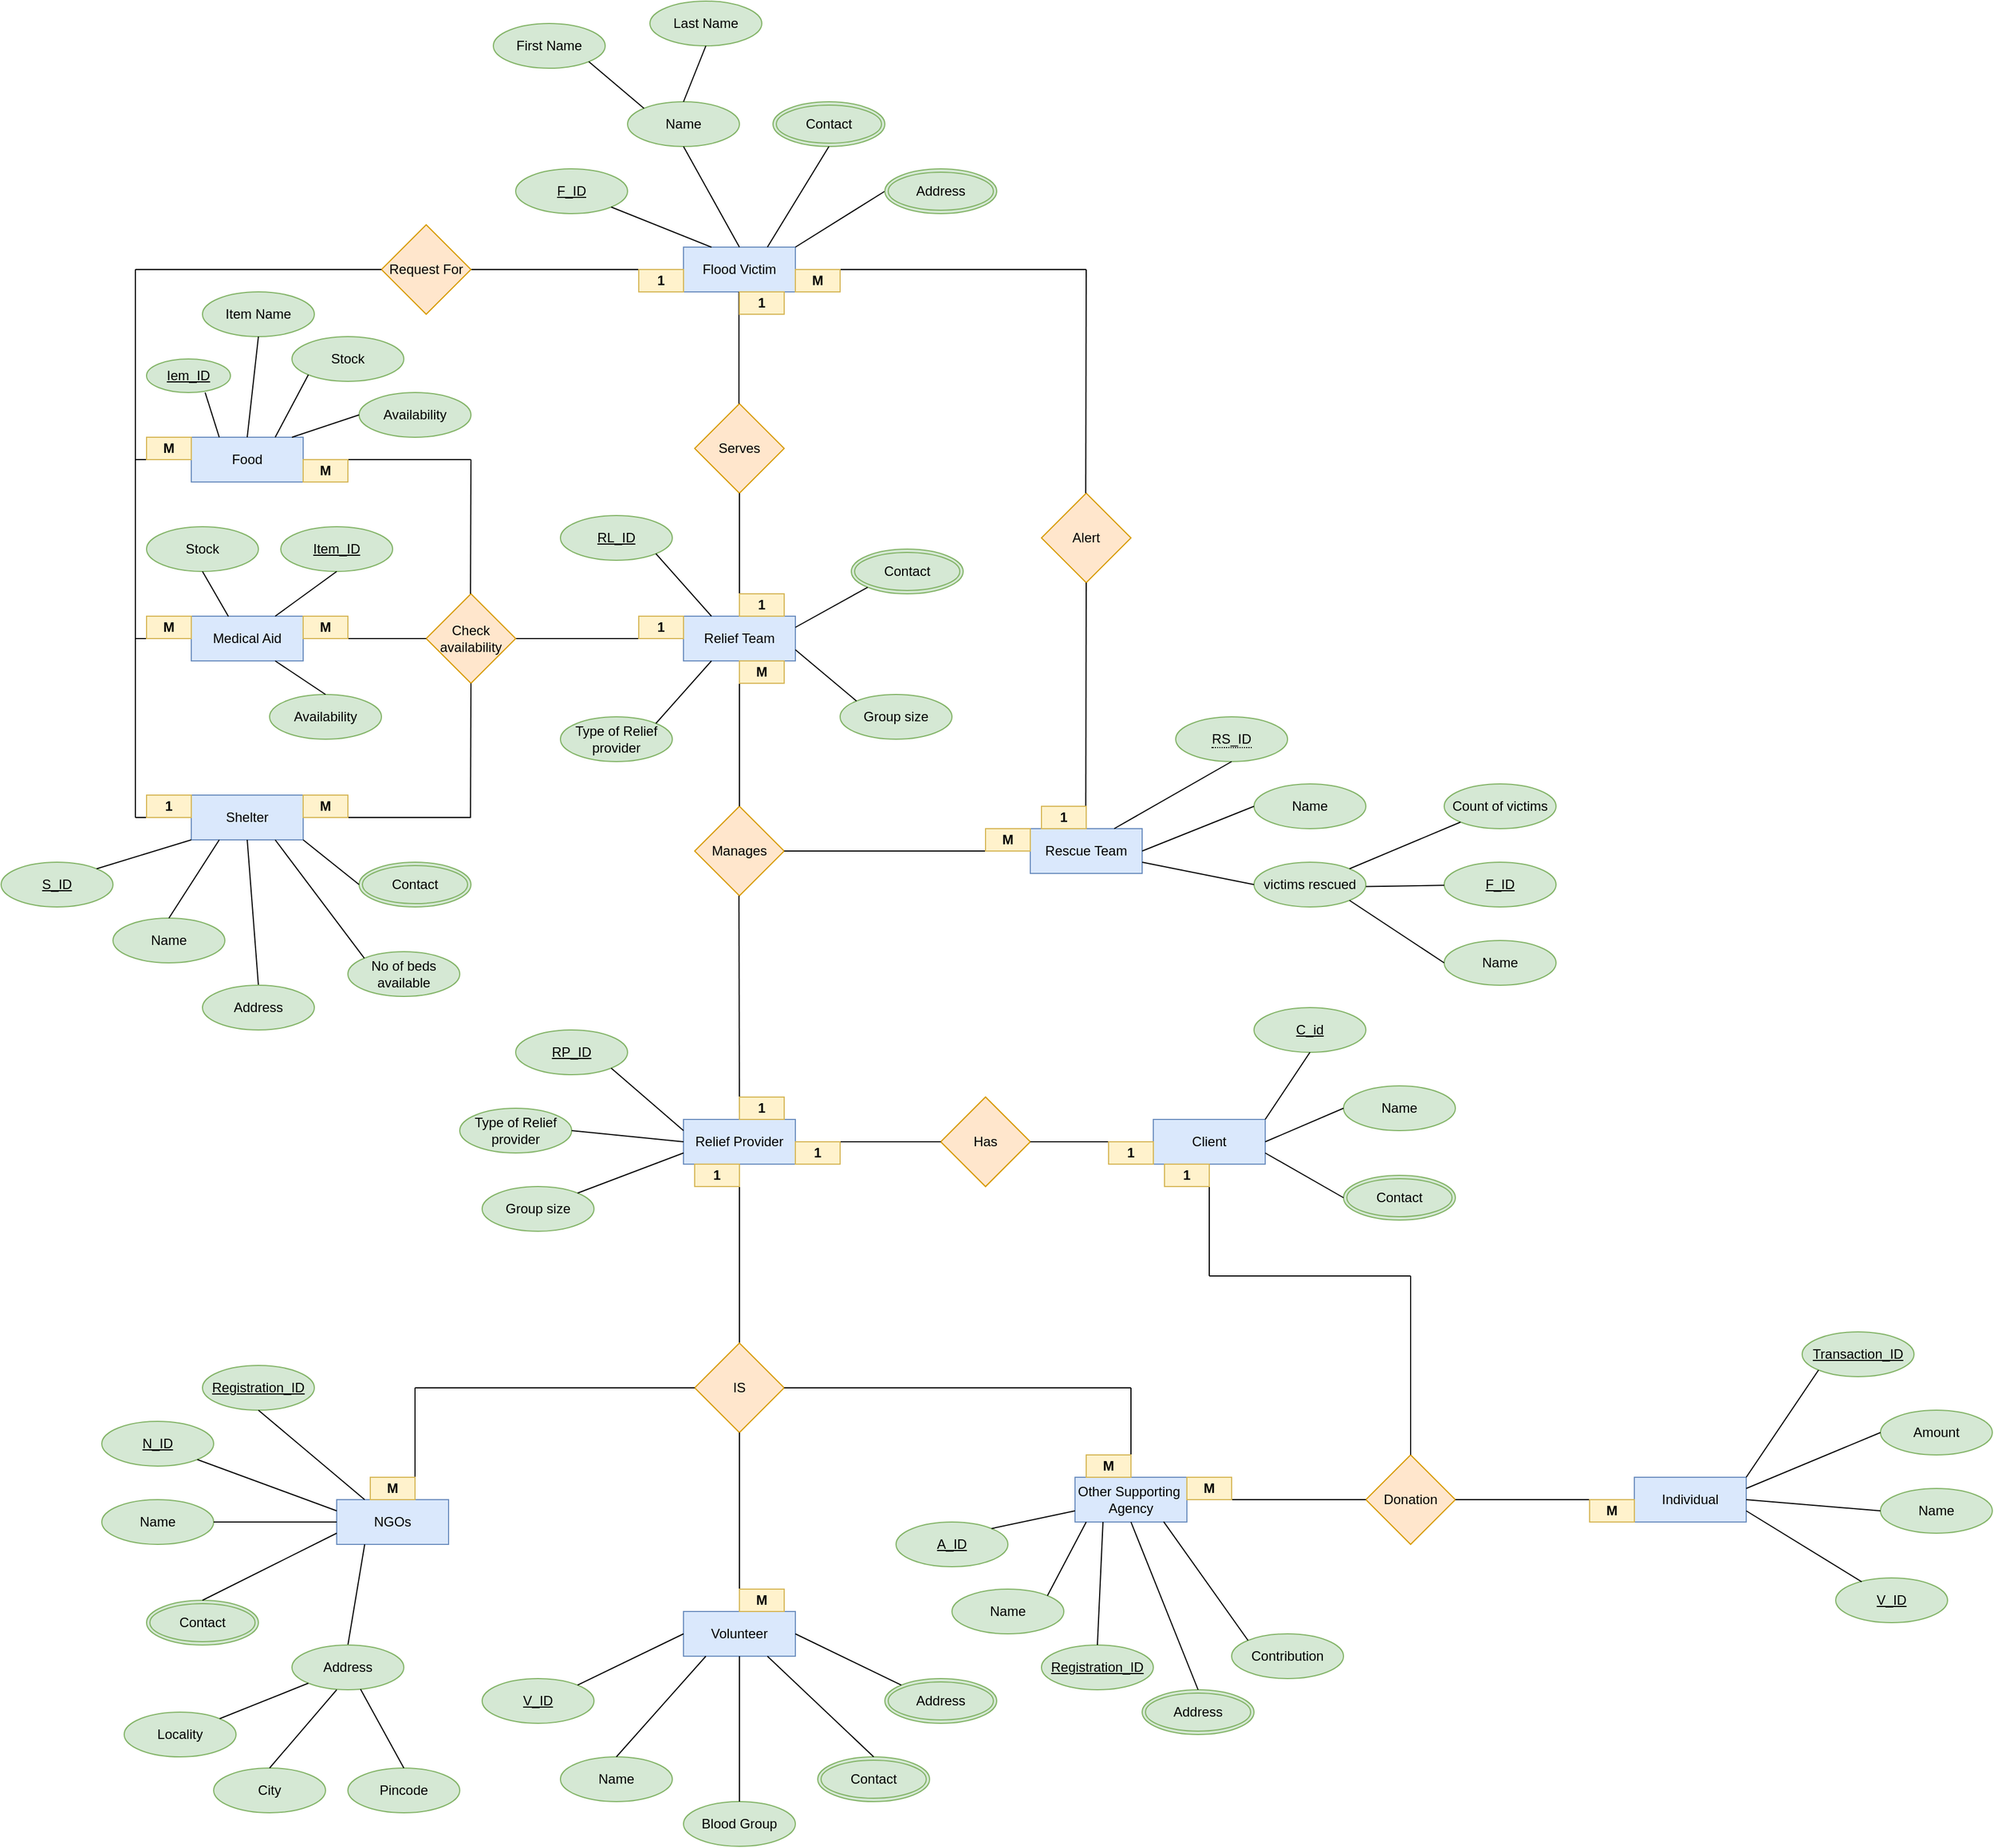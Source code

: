 <mxfile version="20.1.1" type="github">
  <diagram id="R2lEEEUBdFMjLlhIrx00" name="Page-1">
    <mxGraphModel dx="3816" dy="2663" grid="1" gridSize="10" guides="1" tooltips="1" connect="1" arrows="1" fold="1" page="1" pageScale="1" pageWidth="850" pageHeight="1100" math="0" shadow="0" extFonts="Permanent Marker^https://fonts.googleapis.com/css?family=Permanent+Marker">
      <root>
        <mxCell id="0" />
        <mxCell id="1" parent="0" />
        <mxCell id="7IIkiUUaV-ay10S5FtnS-2" value="Client" style="whiteSpace=wrap;html=1;align=center;fillColor=#dae8fc;strokeColor=#6c8ebf;" parent="1" vertex="1">
          <mxGeometry x="810" y="560" width="100" height="40" as="geometry" />
        </mxCell>
        <mxCell id="7IIkiUUaV-ay10S5FtnS-3" value="Has" style="rhombus;whiteSpace=wrap;html=1;fillColor=#ffe6cc;strokeColor=#d79b00;" parent="1" vertex="1">
          <mxGeometry x="620" y="540" width="80" height="80" as="geometry" />
        </mxCell>
        <mxCell id="7IIkiUUaV-ay10S5FtnS-4" value="Relief Provider" style="whiteSpace=wrap;html=1;align=center;fillColor=#dae8fc;strokeColor=#6c8ebf;" parent="1" vertex="1">
          <mxGeometry x="390" y="560" width="100" height="40" as="geometry" />
        </mxCell>
        <mxCell id="7IIkiUUaV-ay10S5FtnS-5" value="Manages" style="rhombus;whiteSpace=wrap;html=1;fillColor=#ffe6cc;strokeColor=#d79b00;" parent="1" vertex="1">
          <mxGeometry x="400" y="280" width="80" height="80" as="geometry" />
        </mxCell>
        <mxCell id="7IIkiUUaV-ay10S5FtnS-6" value="Relief Team" style="whiteSpace=wrap;html=1;align=center;fillColor=#dae8fc;strokeColor=#6c8ebf;" parent="1" vertex="1">
          <mxGeometry x="390" y="110" width="100" height="40" as="geometry" />
        </mxCell>
        <mxCell id="7IIkiUUaV-ay10S5FtnS-7" value="Rescue Team" style="whiteSpace=wrap;html=1;align=center;fillColor=#dae8fc;strokeColor=#6c8ebf;" parent="1" vertex="1">
          <mxGeometry x="700" y="300" width="100" height="40" as="geometry" />
        </mxCell>
        <mxCell id="7IIkiUUaV-ay10S5FtnS-9" value="" style="endArrow=none;html=1;rounded=0;entryX=1;entryY=0.5;entryDx=0;entryDy=0;" parent="1" target="7IIkiUUaV-ay10S5FtnS-3" edge="1">
          <mxGeometry width="50" height="50" relative="1" as="geometry">
            <mxPoint x="810" y="580" as="sourcePoint" />
            <mxPoint x="710" y="580.0" as="targetPoint" />
          </mxGeometry>
        </mxCell>
        <mxCell id="7IIkiUUaV-ay10S5FtnS-10" value="" style="endArrow=none;html=1;rounded=0;exitX=0.5;exitY=0;exitDx=0;exitDy=0;" parent="1" source="7IIkiUUaV-ay10S5FtnS-4" edge="1">
          <mxGeometry width="50" height="50" relative="1" as="geometry">
            <mxPoint x="439.58" y="470" as="sourcePoint" />
            <mxPoint x="439.58" y="360.0" as="targetPoint" />
          </mxGeometry>
        </mxCell>
        <mxCell id="7IIkiUUaV-ay10S5FtnS-11" value="" style="endArrow=none;html=1;rounded=0;exitX=0;exitY=0.5;exitDx=0;exitDy=0;" parent="1" source="7IIkiUUaV-ay10S5FtnS-7" edge="1">
          <mxGeometry width="50" height="50" relative="1" as="geometry">
            <mxPoint x="480" y="430" as="sourcePoint" />
            <mxPoint x="480" y="320.0" as="targetPoint" />
          </mxGeometry>
        </mxCell>
        <mxCell id="7IIkiUUaV-ay10S5FtnS-12" value="" style="endArrow=none;html=1;rounded=0;exitX=0.5;exitY=0;exitDx=0;exitDy=0;entryX=0.5;entryY=1;entryDx=0;entryDy=0;" parent="1" source="7IIkiUUaV-ay10S5FtnS-5" target="7IIkiUUaV-ay10S5FtnS-6" edge="1">
          <mxGeometry width="50" height="50" relative="1" as="geometry">
            <mxPoint x="640" y="190" as="sourcePoint" />
            <mxPoint x="440" y="150" as="targetPoint" />
            <Array as="points" />
          </mxGeometry>
        </mxCell>
        <mxCell id="7IIkiUUaV-ay10S5FtnS-13" value="Flood Victim" style="whiteSpace=wrap;html=1;align=center;fillColor=#dae8fc;strokeColor=#6c8ebf;" parent="1" vertex="1">
          <mxGeometry x="390" y="-220" width="100" height="40" as="geometry" />
        </mxCell>
        <mxCell id="7IIkiUUaV-ay10S5FtnS-14" value="Serves" style="rhombus;whiteSpace=wrap;html=1;fillColor=#ffe6cc;strokeColor=#d79b00;" parent="1" vertex="1">
          <mxGeometry x="400" y="-80" width="80" height="80" as="geometry" />
        </mxCell>
        <mxCell id="7IIkiUUaV-ay10S5FtnS-15" value="" style="endArrow=none;html=1;rounded=0;exitX=0.5;exitY=0;exitDx=0;exitDy=0;" parent="1" source="7IIkiUUaV-ay10S5FtnS-6" edge="1">
          <mxGeometry width="50" height="50" relative="1" as="geometry">
            <mxPoint x="390" y="40" as="sourcePoint" />
            <mxPoint x="440" as="targetPoint" />
          </mxGeometry>
        </mxCell>
        <mxCell id="7IIkiUUaV-ay10S5FtnS-16" value="" style="endArrow=none;html=1;rounded=0;exitX=0.5;exitY=0;exitDx=0;exitDy=0;" parent="1" edge="1">
          <mxGeometry width="50" height="50" relative="1" as="geometry">
            <mxPoint x="439.58" y="-80" as="sourcePoint" />
            <mxPoint x="439.58" y="-180" as="targetPoint" />
          </mxGeometry>
        </mxCell>
        <mxCell id="7IIkiUUaV-ay10S5FtnS-17" value="Alert" style="rhombus;whiteSpace=wrap;html=1;fillColor=#ffe6cc;strokeColor=#d79b00;" parent="1" vertex="1">
          <mxGeometry x="710" width="80" height="80" as="geometry" />
        </mxCell>
        <mxCell id="7IIkiUUaV-ay10S5FtnS-18" value="" style="endArrow=none;html=1;rounded=0;exitX=0.5;exitY=0;exitDx=0;exitDy=0;" parent="1" edge="1">
          <mxGeometry width="50" height="50" relative="1" as="geometry">
            <mxPoint x="749.58" as="sourcePoint" />
            <mxPoint x="750" y="-200" as="targetPoint" />
            <Array as="points" />
          </mxGeometry>
        </mxCell>
        <mxCell id="7IIkiUUaV-ay10S5FtnS-19" value="" style="endArrow=none;html=1;rounded=0;exitX=0.5;exitY=0;exitDx=0;exitDy=0;entryX=0.5;entryY=1;entryDx=0;entryDy=0;" parent="1" target="7IIkiUUaV-ay10S5FtnS-17" edge="1">
          <mxGeometry width="50" height="50" relative="1" as="geometry">
            <mxPoint x="749.58" y="300" as="sourcePoint" />
            <mxPoint x="749.58" y="160" as="targetPoint" />
            <Array as="points" />
          </mxGeometry>
        </mxCell>
        <mxCell id="7IIkiUUaV-ay10S5FtnS-20" value="" style="endArrow=none;html=1;rounded=0;" parent="1" edge="1">
          <mxGeometry width="50" height="50" relative="1" as="geometry">
            <mxPoint x="750" y="-200" as="sourcePoint" />
            <mxPoint x="490.42" y="-200" as="targetPoint" />
            <Array as="points" />
          </mxGeometry>
        </mxCell>
        <mxCell id="7IIkiUUaV-ay10S5FtnS-21" value="" style="endArrow=none;html=1;rounded=0;entryX=0;entryY=0.5;entryDx=0;entryDy=0;exitX=1;exitY=0.5;exitDx=0;exitDy=0;" parent="1" source="7IIkiUUaV-ay10S5FtnS-4" target="7IIkiUUaV-ay10S5FtnS-3" edge="1">
          <mxGeometry width="50" height="50" relative="1" as="geometry">
            <mxPoint x="520" y="690" as="sourcePoint" />
            <mxPoint x="570" y="640" as="targetPoint" />
          </mxGeometry>
        </mxCell>
        <mxCell id="7IIkiUUaV-ay10S5FtnS-22" value="" style="endArrow=none;html=1;rounded=0;entryX=0.5;entryY=1;entryDx=0;entryDy=0;exitX=0.5;exitY=0;exitDx=0;exitDy=0;" parent="1" target="7IIkiUUaV-ay10S5FtnS-4" edge="1" source="7IIkiUUaV-ay10S5FtnS-23">
          <mxGeometry width="50" height="50" relative="1" as="geometry">
            <mxPoint x="440" y="710" as="sourcePoint" />
            <mxPoint x="570" y="730" as="targetPoint" />
          </mxGeometry>
        </mxCell>
        <mxCell id="7IIkiUUaV-ay10S5FtnS-23" value="IS" style="rhombus;whiteSpace=wrap;html=1;fillColor=#ffe6cc;strokeColor=#d79b00;" parent="1" vertex="1">
          <mxGeometry x="400" y="760" width="80" height="80" as="geometry" />
        </mxCell>
        <mxCell id="7IIkiUUaV-ay10S5FtnS-24" value="Volunteer" style="whiteSpace=wrap;html=1;align=center;fillColor=#dae8fc;strokeColor=#6c8ebf;" parent="1" vertex="1">
          <mxGeometry x="390" y="1000" width="100" height="40" as="geometry" />
        </mxCell>
        <mxCell id="7IIkiUUaV-ay10S5FtnS-28" value="" style="endArrow=none;html=1;rounded=0;" parent="1" edge="1">
          <mxGeometry width="50" height="50" relative="1" as="geometry">
            <mxPoint x="240" y="130" as="sourcePoint" />
            <mxPoint x="390" y="130" as="targetPoint" />
          </mxGeometry>
        </mxCell>
        <mxCell id="7IIkiUUaV-ay10S5FtnS-29" value="Check&lt;br&gt;availability" style="rhombus;whiteSpace=wrap;html=1;fillColor=#ffe6cc;strokeColor=#d79b00;" parent="1" vertex="1">
          <mxGeometry x="160" y="90" width="80" height="80" as="geometry" />
        </mxCell>
        <mxCell id="7IIkiUUaV-ay10S5FtnS-30" value="Food" style="whiteSpace=wrap;html=1;align=center;fillColor=#dae8fc;strokeColor=#6c8ebf;" parent="1" vertex="1">
          <mxGeometry x="-50" y="-50" width="100" height="40" as="geometry" />
        </mxCell>
        <mxCell id="7IIkiUUaV-ay10S5FtnS-31" value="Shelter" style="whiteSpace=wrap;html=1;align=center;fillColor=#dae8fc;strokeColor=#6c8ebf;" parent="1" vertex="1">
          <mxGeometry x="-50" y="270" width="100" height="40" as="geometry" />
        </mxCell>
        <mxCell id="7IIkiUUaV-ay10S5FtnS-32" value="Medical Aid" style="whiteSpace=wrap;html=1;align=center;fillColor=#dae8fc;strokeColor=#6c8ebf;" parent="1" vertex="1">
          <mxGeometry x="-50" y="110" width="100" height="40" as="geometry" />
        </mxCell>
        <mxCell id="7IIkiUUaV-ay10S5FtnS-33" value="" style="endArrow=none;html=1;rounded=0;exitX=1;exitY=0.5;exitDx=0;exitDy=0;" parent="1" source="7IIkiUUaV-ay10S5FtnS-32" edge="1">
          <mxGeometry width="50" height="50" relative="1" as="geometry">
            <mxPoint x="110" y="130" as="sourcePoint" />
            <mxPoint x="160" y="130" as="targetPoint" />
          </mxGeometry>
        </mxCell>
        <mxCell id="7IIkiUUaV-ay10S5FtnS-34" value="" style="endArrow=none;html=1;rounded=0;" parent="1" edge="1">
          <mxGeometry width="50" height="50" relative="1" as="geometry">
            <mxPoint x="199.58" y="90" as="sourcePoint" />
            <mxPoint x="200" y="-30" as="targetPoint" />
          </mxGeometry>
        </mxCell>
        <mxCell id="7IIkiUUaV-ay10S5FtnS-35" value="" style="endArrow=none;html=1;rounded=0;" parent="1" edge="1">
          <mxGeometry width="50" height="50" relative="1" as="geometry">
            <mxPoint x="199.58" y="290" as="sourcePoint" />
            <mxPoint x="200" y="170" as="targetPoint" />
          </mxGeometry>
        </mxCell>
        <mxCell id="7IIkiUUaV-ay10S5FtnS-36" value="" style="endArrow=none;html=1;rounded=0;" parent="1" edge="1">
          <mxGeometry width="50" height="50" relative="1" as="geometry">
            <mxPoint x="200" y="-30" as="sourcePoint" />
            <mxPoint x="50.42" y="-30" as="targetPoint" />
          </mxGeometry>
        </mxCell>
        <mxCell id="7IIkiUUaV-ay10S5FtnS-37" value="" style="endArrow=none;html=1;rounded=0;" parent="1" edge="1">
          <mxGeometry width="50" height="50" relative="1" as="geometry">
            <mxPoint x="200" y="290" as="sourcePoint" />
            <mxPoint x="50.42" y="290" as="targetPoint" />
          </mxGeometry>
        </mxCell>
        <mxCell id="7IIkiUUaV-ay10S5FtnS-38" value="" style="endArrow=none;html=1;rounded=0;startArrow=none;" parent="1" source="7IIkiUUaV-ay10S5FtnS-39" edge="1">
          <mxGeometry width="50" height="50" relative="1" as="geometry">
            <mxPoint x="-80" y="-200" as="sourcePoint" />
            <mxPoint x="390" y="-200" as="targetPoint" />
          </mxGeometry>
        </mxCell>
        <mxCell id="7IIkiUUaV-ay10S5FtnS-39" value="Request For" style="rhombus;whiteSpace=wrap;html=1;fillColor=#ffe6cc;strokeColor=#d79b00;" parent="1" vertex="1">
          <mxGeometry x="120" y="-240" width="80" height="80" as="geometry" />
        </mxCell>
        <mxCell id="7IIkiUUaV-ay10S5FtnS-40" value="" style="endArrow=none;html=1;rounded=0;" parent="1" target="7IIkiUUaV-ay10S5FtnS-39" edge="1">
          <mxGeometry width="50" height="50" relative="1" as="geometry">
            <mxPoint x="-100" y="-200" as="sourcePoint" />
            <mxPoint x="390" y="-200" as="targetPoint" />
          </mxGeometry>
        </mxCell>
        <mxCell id="7IIkiUUaV-ay10S5FtnS-41" value="" style="endArrow=none;html=1;rounded=0;" parent="1" edge="1">
          <mxGeometry width="50" height="50" relative="1" as="geometry">
            <mxPoint x="-100" y="290" as="sourcePoint" />
            <mxPoint x="-100" y="-200" as="targetPoint" />
          </mxGeometry>
        </mxCell>
        <mxCell id="7IIkiUUaV-ay10S5FtnS-42" value="" style="endArrow=none;html=1;rounded=0;entryX=0;entryY=0.5;entryDx=0;entryDy=0;" parent="1" target="7IIkiUUaV-ay10S5FtnS-31" edge="1">
          <mxGeometry width="50" height="50" relative="1" as="geometry">
            <mxPoint x="-100" y="290" as="sourcePoint" />
            <mxPoint x="-70" y="290" as="targetPoint" />
          </mxGeometry>
        </mxCell>
        <mxCell id="7IIkiUUaV-ay10S5FtnS-43" value="" style="endArrow=none;html=1;rounded=0;entryX=0;entryY=0.5;entryDx=0;entryDy=0;entryPerimeter=0;" parent="1" edge="1" target="7IIkiUUaV-ay10S5FtnS-32">
          <mxGeometry width="50" height="50" relative="1" as="geometry">
            <mxPoint x="-100" y="130" as="sourcePoint" />
            <mxPoint x="-60" y="130" as="targetPoint" />
          </mxGeometry>
        </mxCell>
        <mxCell id="7IIkiUUaV-ay10S5FtnS-44" value="" style="endArrow=none;html=1;rounded=0;entryX=0;entryY=0.5;entryDx=0;entryDy=0;startArrow=none;" parent="1" target="7IIkiUUaV-ay10S5FtnS-30" edge="1">
          <mxGeometry width="50" height="50" relative="1" as="geometry">
            <mxPoint x="-50" y="-30" as="sourcePoint" />
            <mxPoint x="-60" y="-30" as="targetPoint" />
          </mxGeometry>
        </mxCell>
        <mxCell id="7IIkiUUaV-ay10S5FtnS-45" value="Client" style="whiteSpace=wrap;html=1;align=center;fillColor=#dae8fc;strokeColor=#6c8ebf;" parent="1" vertex="1">
          <mxGeometry x="810" y="560" width="100" height="40" as="geometry" />
        </mxCell>
        <mxCell id="7IIkiUUaV-ay10S5FtnS-46" value="Has" style="rhombus;whiteSpace=wrap;html=1;fillColor=#ffe6cc;strokeColor=#d79b00;" parent="1" vertex="1">
          <mxGeometry x="620" y="540" width="80" height="80" as="geometry" />
        </mxCell>
        <mxCell id="7IIkiUUaV-ay10S5FtnS-47" value="Relief Provider" style="whiteSpace=wrap;html=1;align=center;fillColor=#dae8fc;strokeColor=#6c8ebf;" parent="1" vertex="1">
          <mxGeometry x="390" y="560" width="100" height="40" as="geometry" />
        </mxCell>
        <mxCell id="7IIkiUUaV-ay10S5FtnS-48" value="" style="endArrow=none;html=1;rounded=0;entryX=1;entryY=0.5;entryDx=0;entryDy=0;" parent="1" target="7IIkiUUaV-ay10S5FtnS-46" edge="1">
          <mxGeometry width="50" height="50" relative="1" as="geometry">
            <mxPoint x="810" y="580" as="sourcePoint" />
            <mxPoint x="710" y="580.0" as="targetPoint" />
          </mxGeometry>
        </mxCell>
        <mxCell id="7IIkiUUaV-ay10S5FtnS-49" value="" style="endArrow=none;html=1;rounded=0;entryX=0;entryY=0.5;entryDx=0;entryDy=0;exitX=1;exitY=0.5;exitDx=0;exitDy=0;" parent="1" source="7IIkiUUaV-ay10S5FtnS-47" target="7IIkiUUaV-ay10S5FtnS-46" edge="1">
          <mxGeometry width="50" height="50" relative="1" as="geometry">
            <mxPoint x="520" y="690" as="sourcePoint" />
            <mxPoint x="570" y="640" as="targetPoint" />
          </mxGeometry>
        </mxCell>
        <mxCell id="7IIkiUUaV-ay10S5FtnS-52" value="NGOs" style="whiteSpace=wrap;html=1;align=center;fillColor=#dae8fc;strokeColor=#6c8ebf;" parent="1" vertex="1">
          <mxGeometry x="80" y="900" width="100" height="40" as="geometry" />
        </mxCell>
        <mxCell id="7IIkiUUaV-ay10S5FtnS-56" value="C_id" style="ellipse;whiteSpace=wrap;html=1;align=center;fontStyle=4;fillColor=#d5e8d4;strokeColor=#82b366;" parent="1" vertex="1">
          <mxGeometry x="900" y="460" width="100" height="40" as="geometry" />
        </mxCell>
        <mxCell id="7IIkiUUaV-ay10S5FtnS-57" value="Name" style="ellipse;whiteSpace=wrap;html=1;align=center;fillColor=#d5e8d4;strokeColor=#82b366;" parent="1" vertex="1">
          <mxGeometry x="980" y="530" width="100" height="40" as="geometry" />
        </mxCell>
        <mxCell id="7IIkiUUaV-ay10S5FtnS-58" value="Contact" style="ellipse;shape=doubleEllipse;margin=3;whiteSpace=wrap;html=1;align=center;fillColor=#d5e8d4;strokeColor=#82b366;" parent="1" vertex="1">
          <mxGeometry x="980" y="610" width="100" height="40" as="geometry" />
        </mxCell>
        <mxCell id="7IIkiUUaV-ay10S5FtnS-59" value="" style="endArrow=none;html=1;rounded=0;entryX=0.5;entryY=1;entryDx=0;entryDy=0;exitX=1;exitY=0;exitDx=0;exitDy=0;" parent="1" source="7IIkiUUaV-ay10S5FtnS-45" target="7IIkiUUaV-ay10S5FtnS-56" edge="1">
          <mxGeometry relative="1" as="geometry">
            <mxPoint x="700" y="530" as="sourcePoint" />
            <mxPoint x="860" y="530" as="targetPoint" />
          </mxGeometry>
        </mxCell>
        <mxCell id="7IIkiUUaV-ay10S5FtnS-60" value="" style="endArrow=none;html=1;rounded=0;entryX=0;entryY=0.5;entryDx=0;entryDy=0;exitX=0.75;exitY=0;exitDx=0;exitDy=0;" parent="1" target="7IIkiUUaV-ay10S5FtnS-57" edge="1">
          <mxGeometry relative="1" as="geometry">
            <mxPoint x="910" y="580" as="sourcePoint" />
            <mxPoint x="975" y="520" as="targetPoint" />
          </mxGeometry>
        </mxCell>
        <mxCell id="7IIkiUUaV-ay10S5FtnS-61" value="" style="endArrow=none;html=1;rounded=0;entryX=0;entryY=0.5;entryDx=0;entryDy=0;exitX=1;exitY=0.75;exitDx=0;exitDy=0;" parent="1" source="7IIkiUUaV-ay10S5FtnS-45" target="7IIkiUUaV-ay10S5FtnS-58" edge="1">
          <mxGeometry relative="1" as="geometry">
            <mxPoint x="910" y="630" as="sourcePoint" />
            <mxPoint x="975" y="570" as="targetPoint" />
          </mxGeometry>
        </mxCell>
        <mxCell id="7IIkiUUaV-ay10S5FtnS-62" value="F_ID" style="ellipse;whiteSpace=wrap;html=1;align=center;fontStyle=4;fillColor=#d5e8d4;strokeColor=#82b366;" parent="1" vertex="1">
          <mxGeometry x="240" y="-290" width="100" height="40" as="geometry" />
        </mxCell>
        <mxCell id="7IIkiUUaV-ay10S5FtnS-63" value="Name" style="ellipse;whiteSpace=wrap;html=1;align=center;fillColor=#d5e8d4;strokeColor=#82b366;" parent="1" vertex="1">
          <mxGeometry x="340" y="-350" width="100" height="40" as="geometry" />
        </mxCell>
        <mxCell id="7IIkiUUaV-ay10S5FtnS-64" value="Contact" style="ellipse;shape=doubleEllipse;margin=3;whiteSpace=wrap;html=1;align=center;fillColor=#d5e8d4;strokeColor=#82b366;" parent="1" vertex="1">
          <mxGeometry x="470" y="-350" width="100" height="40" as="geometry" />
        </mxCell>
        <mxCell id="7IIkiUUaV-ay10S5FtnS-66" value="" style="endArrow=none;html=1;rounded=0;entryX=1;entryY=1;entryDx=0;entryDy=0;exitX=0.25;exitY=0;exitDx=0;exitDy=0;" parent="1" source="7IIkiUUaV-ay10S5FtnS-13" target="7IIkiUUaV-ay10S5FtnS-62" edge="1">
          <mxGeometry relative="1" as="geometry">
            <mxPoint x="420" y="-220" as="sourcePoint" />
            <mxPoint x="580" y="-220" as="targetPoint" />
          </mxGeometry>
        </mxCell>
        <mxCell id="7IIkiUUaV-ay10S5FtnS-67" value="" style="endArrow=none;html=1;rounded=0;entryX=0.5;entryY=1;entryDx=0;entryDy=0;exitX=0.5;exitY=0;exitDx=0;exitDy=0;" parent="1" source="7IIkiUUaV-ay10S5FtnS-13" target="7IIkiUUaV-ay10S5FtnS-63" edge="1">
          <mxGeometry relative="1" as="geometry">
            <mxPoint x="420" y="-220" as="sourcePoint" />
            <mxPoint x="580" y="-220" as="targetPoint" />
          </mxGeometry>
        </mxCell>
        <mxCell id="7IIkiUUaV-ay10S5FtnS-68" value="" style="endArrow=none;html=1;rounded=0;entryX=0.5;entryY=1;entryDx=0;entryDy=0;exitX=0.75;exitY=0;exitDx=0;exitDy=0;" parent="1" source="7IIkiUUaV-ay10S5FtnS-13" target="7IIkiUUaV-ay10S5FtnS-64" edge="1">
          <mxGeometry relative="1" as="geometry">
            <mxPoint x="420" y="-220" as="sourcePoint" />
            <mxPoint x="580" y="-220" as="targetPoint" />
          </mxGeometry>
        </mxCell>
        <mxCell id="7IIkiUUaV-ay10S5FtnS-69" value="" style="endArrow=none;html=1;rounded=0;entryX=0;entryY=0.5;entryDx=0;entryDy=0;exitX=1;exitY=0;exitDx=0;exitDy=0;" parent="1" source="7IIkiUUaV-ay10S5FtnS-13" target="7IIkiUUaV-ay10S5FtnS-74" edge="1">
          <mxGeometry relative="1" as="geometry">
            <mxPoint x="420" y="-220" as="sourcePoint" />
            <mxPoint x="570" y="-260" as="targetPoint" />
          </mxGeometry>
        </mxCell>
        <mxCell id="7IIkiUUaV-ay10S5FtnS-70" value="First Name" style="ellipse;whiteSpace=wrap;html=1;align=center;fillColor=#d5e8d4;strokeColor=#82b366;" parent="1" vertex="1">
          <mxGeometry x="220" y="-420" width="100" height="40" as="geometry" />
        </mxCell>
        <mxCell id="7IIkiUUaV-ay10S5FtnS-71" value="Last Name" style="ellipse;whiteSpace=wrap;html=1;align=center;fillColor=#d5e8d4;strokeColor=#82b366;" parent="1" vertex="1">
          <mxGeometry x="360" y="-440" width="100" height="40" as="geometry" />
        </mxCell>
        <mxCell id="7IIkiUUaV-ay10S5FtnS-72" value="" style="endArrow=none;html=1;rounded=0;entryX=1;entryY=1;entryDx=0;entryDy=0;exitX=0;exitY=0;exitDx=0;exitDy=0;" parent="1" source="7IIkiUUaV-ay10S5FtnS-63" target="7IIkiUUaV-ay10S5FtnS-70" edge="1">
          <mxGeometry relative="1" as="geometry">
            <mxPoint x="360" y="-350.83" as="sourcePoint" />
            <mxPoint x="520" y="-350.83" as="targetPoint" />
          </mxGeometry>
        </mxCell>
        <mxCell id="7IIkiUUaV-ay10S5FtnS-73" value="" style="endArrow=none;html=1;rounded=0;entryX=0.5;entryY=1;entryDx=0;entryDy=0;exitX=0.5;exitY=0;exitDx=0;exitDy=0;" parent="1" source="7IIkiUUaV-ay10S5FtnS-63" target="7IIkiUUaV-ay10S5FtnS-71" edge="1">
          <mxGeometry relative="1" as="geometry">
            <mxPoint x="400" y="-340" as="sourcePoint" />
            <mxPoint x="315.355" y="-375.858" as="targetPoint" />
          </mxGeometry>
        </mxCell>
        <mxCell id="7IIkiUUaV-ay10S5FtnS-74" value="Address" style="ellipse;shape=doubleEllipse;margin=3;whiteSpace=wrap;html=1;align=center;fillColor=#d5e8d4;strokeColor=#82b366;" parent="1" vertex="1">
          <mxGeometry x="570" y="-290" width="100" height="40" as="geometry" />
        </mxCell>
        <mxCell id="7IIkiUUaV-ay10S5FtnS-75" value="&lt;span style=&quot;border-bottom: 1px dotted&quot;&gt;RS_ID&lt;/span&gt;" style="ellipse;whiteSpace=wrap;html=1;align=center;fillColor=#d5e8d4;strokeColor=#82b366;" parent="1" vertex="1">
          <mxGeometry x="830" y="200" width="100" height="40" as="geometry" />
        </mxCell>
        <mxCell id="7IIkiUUaV-ay10S5FtnS-76" value="Name" style="ellipse;whiteSpace=wrap;html=1;align=center;fillColor=#d5e8d4;strokeColor=#82b366;" parent="1" vertex="1">
          <mxGeometry x="900" y="260" width="100" height="40" as="geometry" />
        </mxCell>
        <mxCell id="7IIkiUUaV-ay10S5FtnS-77" value="victims rescued" style="ellipse;whiteSpace=wrap;html=1;align=center;fillColor=#d5e8d4;strokeColor=#82b366;" parent="1" vertex="1">
          <mxGeometry x="900" y="330" width="100" height="40" as="geometry" />
        </mxCell>
        <mxCell id="7IIkiUUaV-ay10S5FtnS-78" value="Count of victims" style="ellipse;whiteSpace=wrap;html=1;align=center;fillColor=#d5e8d4;strokeColor=#82b366;" parent="1" vertex="1">
          <mxGeometry x="1070" y="260" width="100" height="40" as="geometry" />
        </mxCell>
        <mxCell id="7IIkiUUaV-ay10S5FtnS-79" value="F_ID" style="ellipse;whiteSpace=wrap;html=1;align=center;fontStyle=4;fillColor=#d5e8d4;strokeColor=#82b366;" parent="1" vertex="1">
          <mxGeometry x="1070" y="330" width="100" height="40" as="geometry" />
        </mxCell>
        <mxCell id="7IIkiUUaV-ay10S5FtnS-80" value="Name" style="ellipse;whiteSpace=wrap;html=1;align=center;fillColor=#d5e8d4;strokeColor=#82b366;" parent="1" vertex="1">
          <mxGeometry x="1070" y="400" width="100" height="40" as="geometry" />
        </mxCell>
        <mxCell id="7IIkiUUaV-ay10S5FtnS-81" value="" style="endArrow=none;html=1;rounded=0;entryX=0.5;entryY=1;entryDx=0;entryDy=0;exitX=0.75;exitY=0;exitDx=0;exitDy=0;" parent="1" source="7IIkiUUaV-ay10S5FtnS-7" target="7IIkiUUaV-ay10S5FtnS-75" edge="1">
          <mxGeometry relative="1" as="geometry">
            <mxPoint x="770" y="260" as="sourcePoint" />
            <mxPoint x="930" y="260" as="targetPoint" />
          </mxGeometry>
        </mxCell>
        <mxCell id="7IIkiUUaV-ay10S5FtnS-83" value="" style="endArrow=none;html=1;rounded=0;entryX=0;entryY=0.5;entryDx=0;entryDy=0;exitX=0.75;exitY=0;exitDx=0;exitDy=0;" parent="1" target="7IIkiUUaV-ay10S5FtnS-76" edge="1">
          <mxGeometry relative="1" as="geometry">
            <mxPoint x="800" y="320" as="sourcePoint" />
            <mxPoint x="905" y="260" as="targetPoint" />
          </mxGeometry>
        </mxCell>
        <mxCell id="7IIkiUUaV-ay10S5FtnS-84" value="" style="endArrow=none;html=1;rounded=0;entryX=0;entryY=0.5;entryDx=0;entryDy=0;exitX=1;exitY=0.75;exitDx=0;exitDy=0;" parent="1" source="7IIkiUUaV-ay10S5FtnS-7" target="7IIkiUUaV-ay10S5FtnS-77" edge="1">
          <mxGeometry relative="1" as="geometry">
            <mxPoint x="790" y="380" as="sourcePoint" />
            <mxPoint x="895" y="320" as="targetPoint" />
          </mxGeometry>
        </mxCell>
        <mxCell id="7IIkiUUaV-ay10S5FtnS-85" value="" style="endArrow=none;html=1;rounded=0;entryX=0;entryY=1;entryDx=0;entryDy=0;exitX=1;exitY=0;exitDx=0;exitDy=0;" parent="1" source="7IIkiUUaV-ay10S5FtnS-77" target="7IIkiUUaV-ay10S5FtnS-78" edge="1">
          <mxGeometry relative="1" as="geometry">
            <mxPoint x="990" y="340" as="sourcePoint" />
            <mxPoint x="1090" y="300" as="targetPoint" />
          </mxGeometry>
        </mxCell>
        <mxCell id="7IIkiUUaV-ay10S5FtnS-86" value="" style="endArrow=none;html=1;rounded=0;exitX=1;exitY=0;exitDx=0;exitDy=0;" parent="1" target="7IIkiUUaV-ay10S5FtnS-79" edge="1">
          <mxGeometry relative="1" as="geometry">
            <mxPoint x="999.995" y="351.718" as="sourcePoint" />
            <mxPoint x="1099.285" y="310.002" as="targetPoint" />
          </mxGeometry>
        </mxCell>
        <mxCell id="7IIkiUUaV-ay10S5FtnS-87" value="" style="endArrow=none;html=1;rounded=0;exitX=1;exitY=1;exitDx=0;exitDy=0;entryX=0;entryY=0.5;entryDx=0;entryDy=0;" parent="1" source="7IIkiUUaV-ay10S5FtnS-77" target="7IIkiUUaV-ay10S5FtnS-80" edge="1">
          <mxGeometry relative="1" as="geometry">
            <mxPoint x="1009.995" y="361.718" as="sourcePoint" />
            <mxPoint x="1080.03" y="360.694" as="targetPoint" />
          </mxGeometry>
        </mxCell>
        <mxCell id="7IIkiUUaV-ay10S5FtnS-88" value="N_ID" style="ellipse;whiteSpace=wrap;html=1;align=center;fontStyle=4;fillColor=#d5e8d4;strokeColor=#82b366;" parent="1" vertex="1">
          <mxGeometry x="-130" y="830" width="100" height="40" as="geometry" />
        </mxCell>
        <mxCell id="7IIkiUUaV-ay10S5FtnS-89" value="Name" style="ellipse;whiteSpace=wrap;html=1;align=center;fillColor=#d5e8d4;strokeColor=#82b366;" parent="1" vertex="1">
          <mxGeometry x="-130" y="900" width="100" height="40" as="geometry" />
        </mxCell>
        <mxCell id="7IIkiUUaV-ay10S5FtnS-90" value="Contact" style="ellipse;shape=doubleEllipse;margin=3;whiteSpace=wrap;html=1;align=center;fillColor=#d5e8d4;strokeColor=#82b366;" parent="1" vertex="1">
          <mxGeometry x="-90" y="990" width="100" height="40" as="geometry" />
        </mxCell>
        <mxCell id="7IIkiUUaV-ay10S5FtnS-91" value="Registration_ID" style="ellipse;whiteSpace=wrap;html=1;align=center;fontStyle=4;fillColor=#d5e8d4;strokeColor=#82b366;" parent="1" vertex="1">
          <mxGeometry x="-40" y="780" width="100" height="40" as="geometry" />
        </mxCell>
        <mxCell id="7IIkiUUaV-ay10S5FtnS-93" value="" style="endArrow=none;html=1;rounded=0;entryX=0.25;entryY=0;entryDx=0;entryDy=0;exitX=0.5;exitY=1;exitDx=0;exitDy=0;" parent="1" source="7IIkiUUaV-ay10S5FtnS-91" target="7IIkiUUaV-ay10S5FtnS-52" edge="1">
          <mxGeometry relative="1" as="geometry">
            <mxPoint x="90" y="830" as="sourcePoint" />
            <mxPoint x="250" y="830" as="targetPoint" />
          </mxGeometry>
        </mxCell>
        <mxCell id="7IIkiUUaV-ay10S5FtnS-94" value="" style="endArrow=none;html=1;rounded=0;entryX=0;entryY=0.25;entryDx=0;entryDy=0;exitX=1;exitY=1;exitDx=0;exitDy=0;" parent="1" source="7IIkiUUaV-ay10S5FtnS-88" target="7IIkiUUaV-ay10S5FtnS-52" edge="1">
          <mxGeometry relative="1" as="geometry">
            <mxPoint x="40" y="810" as="sourcePoint" />
            <mxPoint x="70" y="900" as="targetPoint" />
          </mxGeometry>
        </mxCell>
        <mxCell id="7IIkiUUaV-ay10S5FtnS-95" value="" style="endArrow=none;html=1;rounded=0;entryX=0;entryY=0.5;entryDx=0;entryDy=0;exitX=1;exitY=1;exitDx=0;exitDy=0;" parent="1" target="7IIkiUUaV-ay10S5FtnS-52" edge="1">
          <mxGeometry relative="1" as="geometry">
            <mxPoint x="-30.005" y="920.002" as="sourcePoint" />
            <mxPoint x="59.64" y="975.86" as="targetPoint" />
          </mxGeometry>
        </mxCell>
        <mxCell id="7IIkiUUaV-ay10S5FtnS-96" value="" style="endArrow=none;html=1;rounded=0;entryX=0;entryY=0.75;entryDx=0;entryDy=0;exitX=0.5;exitY=0;exitDx=0;exitDy=0;" parent="1" source="7IIkiUUaV-ay10S5FtnS-90" target="7IIkiUUaV-ay10S5FtnS-52" edge="1">
          <mxGeometry relative="1" as="geometry">
            <mxPoint x="-20.005" y="930.002" as="sourcePoint" />
            <mxPoint x="70" y="930" as="targetPoint" />
          </mxGeometry>
        </mxCell>
        <mxCell id="7IIkiUUaV-ay10S5FtnS-98" value="" style="endArrow=none;html=1;rounded=0;entryX=0.25;entryY=1;entryDx=0;entryDy=0;exitX=0.5;exitY=0;exitDx=0;exitDy=0;" parent="1" target="7IIkiUUaV-ay10S5FtnS-52" edge="1">
          <mxGeometry relative="1" as="geometry">
            <mxPoint x="90" y="1030" as="sourcePoint" />
            <mxPoint x="70" y="940" as="targetPoint" />
          </mxGeometry>
        </mxCell>
        <mxCell id="7IIkiUUaV-ay10S5FtnS-99" value="V_ID" style="ellipse;whiteSpace=wrap;html=1;align=center;fontStyle=4;fillColor=#d5e8d4;strokeColor=#82b366;" parent="1" vertex="1">
          <mxGeometry x="210" y="1060" width="100" height="40" as="geometry" />
        </mxCell>
        <mxCell id="7IIkiUUaV-ay10S5FtnS-100" value="Name" style="ellipse;whiteSpace=wrap;html=1;align=center;fillColor=#d5e8d4;strokeColor=#82b366;" parent="1" vertex="1">
          <mxGeometry x="280" y="1130" width="100" height="40" as="geometry" />
        </mxCell>
        <mxCell id="7IIkiUUaV-ay10S5FtnS-101" value="Contact" style="ellipse;shape=doubleEllipse;margin=3;whiteSpace=wrap;html=1;align=center;fillColor=#d5e8d4;strokeColor=#82b366;" parent="1" vertex="1">
          <mxGeometry x="510" y="1130" width="100" height="40" as="geometry" />
        </mxCell>
        <mxCell id="7IIkiUUaV-ay10S5FtnS-102" value="Address" style="ellipse;shape=doubleEllipse;margin=3;whiteSpace=wrap;html=1;align=center;fillColor=#d5e8d4;strokeColor=#82b366;" parent="1" vertex="1">
          <mxGeometry x="570" y="1060" width="100" height="40" as="geometry" />
        </mxCell>
        <mxCell id="7IIkiUUaV-ay10S5FtnS-103" value="" style="endArrow=none;html=1;rounded=0;entryX=0;entryY=0.5;entryDx=0;entryDy=0;exitX=1;exitY=0;exitDx=0;exitDy=0;" parent="1" source="7IIkiUUaV-ay10S5FtnS-99" target="7IIkiUUaV-ay10S5FtnS-24" edge="1">
          <mxGeometry relative="1" as="geometry">
            <mxPoint x="180" y="1120" as="sourcePoint" />
            <mxPoint x="340" y="1120" as="targetPoint" />
          </mxGeometry>
        </mxCell>
        <mxCell id="7IIkiUUaV-ay10S5FtnS-104" value="" style="endArrow=none;html=1;rounded=0;entryX=0;entryY=0.5;entryDx=0;entryDy=0;exitX=0.5;exitY=0;exitDx=0;exitDy=0;" parent="1" source="7IIkiUUaV-ay10S5FtnS-100" edge="1">
          <mxGeometry relative="1" as="geometry">
            <mxPoint x="315.355" y="1085.858" as="sourcePoint" />
            <mxPoint x="410" y="1040" as="targetPoint" />
          </mxGeometry>
        </mxCell>
        <mxCell id="7IIkiUUaV-ay10S5FtnS-105" value="" style="endArrow=none;html=1;rounded=0;entryX=0.75;entryY=1;entryDx=0;entryDy=0;exitX=0.5;exitY=0;exitDx=0;exitDy=0;" parent="1" source="7IIkiUUaV-ay10S5FtnS-101" target="7IIkiUUaV-ay10S5FtnS-24" edge="1">
          <mxGeometry relative="1" as="geometry">
            <mxPoint x="415" y="1130" as="sourcePoint" />
            <mxPoint x="465" y="1040" as="targetPoint" />
          </mxGeometry>
        </mxCell>
        <mxCell id="7IIkiUUaV-ay10S5FtnS-106" value="" style="endArrow=none;html=1;rounded=0;entryX=0.75;entryY=1;entryDx=0;entryDy=0;exitX=0;exitY=0;exitDx=0;exitDy=0;" parent="1" source="7IIkiUUaV-ay10S5FtnS-102" edge="1">
          <mxGeometry relative="1" as="geometry">
            <mxPoint x="545" y="1110" as="sourcePoint" />
            <mxPoint x="490" y="1020" as="targetPoint" />
          </mxGeometry>
        </mxCell>
        <mxCell id="7IIkiUUaV-ay10S5FtnS-107" value="S_ID" style="ellipse;whiteSpace=wrap;html=1;align=center;fontStyle=4;fillColor=#d5e8d4;strokeColor=#82b366;" parent="1" vertex="1">
          <mxGeometry x="-220" y="330" width="100" height="40" as="geometry" />
        </mxCell>
        <mxCell id="7IIkiUUaV-ay10S5FtnS-111" value="Name" style="ellipse;whiteSpace=wrap;html=1;align=center;fillColor=#d5e8d4;strokeColor=#82b366;" parent="1" vertex="1">
          <mxGeometry x="-120" y="380" width="100" height="40" as="geometry" />
        </mxCell>
        <mxCell id="7IIkiUUaV-ay10S5FtnS-112" value="Contact" style="ellipse;shape=doubleEllipse;margin=3;whiteSpace=wrap;html=1;align=center;fillColor=#d5e8d4;strokeColor=#82b366;" parent="1" vertex="1">
          <mxGeometry x="100" y="330" width="100" height="40" as="geometry" />
        </mxCell>
        <mxCell id="7IIkiUUaV-ay10S5FtnS-113" value="" style="endArrow=none;html=1;rounded=0;entryX=0;entryY=1;entryDx=0;entryDy=0;exitX=1;exitY=0;exitDx=0;exitDy=0;" parent="1" source="7IIkiUUaV-ay10S5FtnS-107" target="7IIkiUUaV-ay10S5FtnS-31" edge="1">
          <mxGeometry relative="1" as="geometry">
            <mxPoint x="-130" y="340" as="sourcePoint" />
            <mxPoint x="30" y="340" as="targetPoint" />
          </mxGeometry>
        </mxCell>
        <mxCell id="7IIkiUUaV-ay10S5FtnS-114" value="" style="endArrow=none;html=1;rounded=0;exitX=0.5;exitY=0;exitDx=0;exitDy=0;entryX=0.25;entryY=1;entryDx=0;entryDy=0;" parent="1" source="7IIkiUUaV-ay10S5FtnS-111" target="7IIkiUUaV-ay10S5FtnS-31" edge="1">
          <mxGeometry relative="1" as="geometry">
            <mxPoint x="-124.832" y="345.783" as="sourcePoint" />
            <mxPoint x="-33" y="320" as="targetPoint" />
          </mxGeometry>
        </mxCell>
        <mxCell id="7IIkiUUaV-ay10S5FtnS-115" value="" style="endArrow=none;html=1;rounded=0;exitX=0.5;exitY=1;exitDx=0;exitDy=0;" parent="1" source="7IIkiUUaV-ay10S5FtnS-31" edge="1">
          <mxGeometry relative="1" as="geometry">
            <mxPoint x="40" y="390" as="sourcePoint" />
            <mxPoint x="10" y="440" as="targetPoint" />
          </mxGeometry>
        </mxCell>
        <mxCell id="7IIkiUUaV-ay10S5FtnS-116" value="Address" style="ellipse;whiteSpace=wrap;html=1;align=center;fillColor=#d5e8d4;strokeColor=#82b366;" parent="1" vertex="1">
          <mxGeometry x="-40" y="440" width="100" height="40" as="geometry" />
        </mxCell>
        <mxCell id="7IIkiUUaV-ay10S5FtnS-117" value="" style="endArrow=none;html=1;rounded=0;exitX=0;exitY=0.5;exitDx=0;exitDy=0;entryX=0.25;entryY=1;entryDx=0;entryDy=0;" parent="1" source="7IIkiUUaV-ay10S5FtnS-112" edge="1">
          <mxGeometry relative="1" as="geometry">
            <mxPoint x="5" y="380" as="sourcePoint" />
            <mxPoint x="50" y="310" as="targetPoint" />
          </mxGeometry>
        </mxCell>
        <mxCell id="7IIkiUUaV-ay10S5FtnS-118" value="No of beds available" style="ellipse;whiteSpace=wrap;html=1;align=center;fillColor=#d5e8d4;strokeColor=#82b366;" parent="1" vertex="1">
          <mxGeometry x="90" y="410" width="100" height="40" as="geometry" />
        </mxCell>
        <mxCell id="7IIkiUUaV-ay10S5FtnS-119" value="" style="endArrow=none;html=1;rounded=0;entryX=0;entryY=0;entryDx=0;entryDy=0;exitX=0.75;exitY=1;exitDx=0;exitDy=0;" parent="1" source="7IIkiUUaV-ay10S5FtnS-31" target="7IIkiUUaV-ay10S5FtnS-118" edge="1">
          <mxGeometry relative="1" as="geometry">
            <mxPoint y="360" as="sourcePoint" />
            <mxPoint x="160" y="360" as="targetPoint" />
          </mxGeometry>
        </mxCell>
        <mxCell id="7IIkiUUaV-ay10S5FtnS-120" value="Item Name" style="ellipse;whiteSpace=wrap;html=1;align=center;fillColor=#d5e8d4;strokeColor=#82b366;" parent="1" vertex="1">
          <mxGeometry x="-40" y="-180" width="100" height="40" as="geometry" />
        </mxCell>
        <mxCell id="7IIkiUUaV-ay10S5FtnS-121" value="Stock" style="ellipse;whiteSpace=wrap;html=1;align=center;fillColor=#d5e8d4;strokeColor=#82b366;" parent="1" vertex="1">
          <mxGeometry x="40" y="-140" width="100" height="40" as="geometry" />
        </mxCell>
        <mxCell id="7IIkiUUaV-ay10S5FtnS-123" value="" style="endArrow=none;html=1;rounded=0;entryX=0.5;entryY=1;entryDx=0;entryDy=0;" parent="1" target="7IIkiUUaV-ay10S5FtnS-120" edge="1">
          <mxGeometry relative="1" as="geometry">
            <mxPoint y="-50" as="sourcePoint" />
            <mxPoint x="160" y="-50" as="targetPoint" />
          </mxGeometry>
        </mxCell>
        <mxCell id="7IIkiUUaV-ay10S5FtnS-124" value="" style="endArrow=none;html=1;rounded=0;entryX=0;entryY=1;entryDx=0;entryDy=0;exitX=0.75;exitY=0;exitDx=0;exitDy=0;" parent="1" source="7IIkiUUaV-ay10S5FtnS-30" target="7IIkiUUaV-ay10S5FtnS-121" edge="1">
          <mxGeometry relative="1" as="geometry">
            <mxPoint x="10" y="-40.0" as="sourcePoint" />
            <mxPoint x="20" y="-90.0" as="targetPoint" />
          </mxGeometry>
        </mxCell>
        <mxCell id="7IIkiUUaV-ay10S5FtnS-130" value="Availability" style="ellipse;whiteSpace=wrap;html=1;align=center;fillColor=#d5e8d4;strokeColor=#82b366;" parent="1" vertex="1">
          <mxGeometry x="100" y="-90" width="100" height="40" as="geometry" />
        </mxCell>
        <mxCell id="7IIkiUUaV-ay10S5FtnS-131" value="" style="endArrow=none;html=1;rounded=0;entryX=0;entryY=0.5;entryDx=0;entryDy=0;" parent="1" target="7IIkiUUaV-ay10S5FtnS-130" edge="1">
          <mxGeometry relative="1" as="geometry">
            <mxPoint x="40" y="-50" as="sourcePoint" />
            <mxPoint x="200" y="-50" as="targetPoint" />
          </mxGeometry>
        </mxCell>
        <mxCell id="7IIkiUUaV-ay10S5FtnS-132" value="Other Supporting&amp;nbsp;&lt;br&gt;Agency" style="whiteSpace=wrap;html=1;align=center;fillColor=#dae8fc;strokeColor=#6c8ebf;" parent="1" vertex="1">
          <mxGeometry x="740" y="880" width="100" height="40" as="geometry" />
        </mxCell>
        <mxCell id="7IIkiUUaV-ay10S5FtnS-133" value="Blood Group" style="ellipse;whiteSpace=wrap;html=1;align=center;fillColor=#d5e8d4;strokeColor=#82b366;" parent="1" vertex="1">
          <mxGeometry x="390" y="1170" width="100" height="40" as="geometry" />
        </mxCell>
        <mxCell id="7IIkiUUaV-ay10S5FtnS-134" value="" style="endArrow=none;html=1;rounded=0;entryX=0.75;entryY=1;entryDx=0;entryDy=0;exitX=0.5;exitY=0;exitDx=0;exitDy=0;" parent="1" source="7IIkiUUaV-ay10S5FtnS-133" edge="1">
          <mxGeometry relative="1" as="geometry">
            <mxPoint x="535" y="1130" as="sourcePoint" />
            <mxPoint x="440" y="1040" as="targetPoint" />
          </mxGeometry>
        </mxCell>
        <mxCell id="jFTgR8wSeeRhxw2LpYLr-2" value="" style="endArrow=none;html=1;rounded=0;entryX=0.5;entryY=1;entryDx=0;entryDy=0;" parent="1" target="7IIkiUUaV-ay10S5FtnS-45" edge="1">
          <mxGeometry width="50" height="50" relative="1" as="geometry">
            <mxPoint x="860" y="700" as="sourcePoint" />
            <mxPoint x="740" y="710" as="targetPoint" />
          </mxGeometry>
        </mxCell>
        <mxCell id="jFTgR8wSeeRhxw2LpYLr-3" value="" style="endArrow=none;html=1;rounded=0;" parent="1" edge="1">
          <mxGeometry width="50" height="50" relative="1" as="geometry">
            <mxPoint x="1040" y="700" as="sourcePoint" />
            <mxPoint x="860" y="700" as="targetPoint" />
          </mxGeometry>
        </mxCell>
        <mxCell id="jFTgR8wSeeRhxw2LpYLr-4" value="" style="endArrow=none;html=1;rounded=0;exitX=1;exitY=0.5;exitDx=0;exitDy=0;" parent="1" source="7IIkiUUaV-ay10S5FtnS-23" edge="1">
          <mxGeometry width="50" height="50" relative="1" as="geometry">
            <mxPoint x="100" y="740" as="sourcePoint" />
            <mxPoint x="790" y="800" as="targetPoint" />
          </mxGeometry>
        </mxCell>
        <mxCell id="jFTgR8wSeeRhxw2LpYLr-5" value="" style="endArrow=none;html=1;rounded=0;exitX=0;exitY=0.5;exitDx=0;exitDy=0;" parent="1" source="7IIkiUUaV-ay10S5FtnS-23" edge="1">
          <mxGeometry width="50" height="50" relative="1" as="geometry">
            <mxPoint x="280" y="820" as="sourcePoint" />
            <mxPoint x="150" y="800" as="targetPoint" />
          </mxGeometry>
        </mxCell>
        <mxCell id="jFTgR8wSeeRhxw2LpYLr-6" value="" style="endArrow=none;html=1;rounded=0;entryX=0.5;entryY=1;entryDx=0;entryDy=0;exitX=0.5;exitY=0;exitDx=0;exitDy=0;" parent="1" source="7IIkiUUaV-ay10S5FtnS-24" target="7IIkiUUaV-ay10S5FtnS-23" edge="1">
          <mxGeometry width="50" height="50" relative="1" as="geometry">
            <mxPoint x="280" y="1020" as="sourcePoint" />
            <mxPoint x="330" y="970" as="targetPoint" />
          </mxGeometry>
        </mxCell>
        <mxCell id="jFTgR8wSeeRhxw2LpYLr-9" value="" style="endArrow=none;html=1;rounded=0;exitX=0.5;exitY=0;exitDx=0;exitDy=0;" parent="1" source="7IIkiUUaV-ay10S5FtnS-132" edge="1">
          <mxGeometry width="50" height="50" relative="1" as="geometry">
            <mxPoint x="640" y="920" as="sourcePoint" />
            <mxPoint x="790" y="800" as="targetPoint" />
          </mxGeometry>
        </mxCell>
        <mxCell id="jFTgR8wSeeRhxw2LpYLr-10" value="RP_ID" style="ellipse;whiteSpace=wrap;html=1;align=center;fontStyle=4;fillColor=#d5e8d4;strokeColor=#82b366;" parent="1" vertex="1">
          <mxGeometry x="240" y="480" width="100" height="40" as="geometry" />
        </mxCell>
        <mxCell id="-fMh5InPjjbMtWfm4mH8-1" value="Type of Relief provider" style="ellipse;whiteSpace=wrap;html=1;align=center;fillColor=#d5e8d4;strokeColor=#82b366;" parent="1" vertex="1">
          <mxGeometry x="190" y="550" width="100" height="40" as="geometry" />
        </mxCell>
        <mxCell id="-fMh5InPjjbMtWfm4mH8-2" value="" style="endArrow=none;html=1;rounded=0;exitX=1;exitY=1;exitDx=0;exitDy=0;entryX=0;entryY=0.25;entryDx=0;entryDy=0;" parent="1" source="jFTgR8wSeeRhxw2LpYLr-10" target="7IIkiUUaV-ay10S5FtnS-47" edge="1">
          <mxGeometry relative="1" as="geometry">
            <mxPoint x="310" y="590" as="sourcePoint" />
            <mxPoint x="470" y="590" as="targetPoint" />
          </mxGeometry>
        </mxCell>
        <mxCell id="-fMh5InPjjbMtWfm4mH8-3" value="" style="endArrow=none;html=1;rounded=0;exitX=1;exitY=0.5;exitDx=0;exitDy=0;entryX=0;entryY=0.5;entryDx=0;entryDy=0;" parent="1" source="-fMh5InPjjbMtWfm4mH8-1" target="7IIkiUUaV-ay10S5FtnS-47" edge="1">
          <mxGeometry relative="1" as="geometry">
            <mxPoint x="315.146" y="554.226" as="sourcePoint" />
            <mxPoint x="400" y="580" as="targetPoint" />
          </mxGeometry>
        </mxCell>
        <mxCell id="-fMh5InPjjbMtWfm4mH8-4" value="Donation" style="rhombus;whiteSpace=wrap;html=1;fillColor=#ffe6cc;strokeColor=#d79b00;" parent="1" vertex="1">
          <mxGeometry x="1000" y="860" width="80" height="80" as="geometry" />
        </mxCell>
        <mxCell id="-fMh5InPjjbMtWfm4mH8-5" value="" style="endArrow=none;html=1;rounded=0;entryX=0;entryY=0.5;entryDx=0;entryDy=0;exitX=1;exitY=0.5;exitDx=0;exitDy=0;" parent="1" source="7IIkiUUaV-ay10S5FtnS-132" target="-fMh5InPjjbMtWfm4mH8-4" edge="1">
          <mxGeometry width="50" height="50" relative="1" as="geometry">
            <mxPoint x="600" y="860" as="sourcePoint" />
            <mxPoint x="650" y="810" as="targetPoint" />
          </mxGeometry>
        </mxCell>
        <mxCell id="-fMh5InPjjbMtWfm4mH8-6" value="" style="endArrow=none;html=1;rounded=0;exitX=0.7;exitY=0;exitDx=0;exitDy=0;exitPerimeter=0;" parent="1" source="7IIkiUUaV-ay10S5FtnS-52" edge="1">
          <mxGeometry width="50" height="50" relative="1" as="geometry">
            <mxPoint x="230" y="990" as="sourcePoint" />
            <mxPoint x="150" y="800" as="targetPoint" />
          </mxGeometry>
        </mxCell>
        <mxCell id="-fMh5InPjjbMtWfm4mH8-7" value="" style="endArrow=none;html=1;rounded=0;exitX=0.5;exitY=0;exitDx=0;exitDy=0;" parent="1" source="-fMh5InPjjbMtWfm4mH8-4" edge="1">
          <mxGeometry width="50" height="50" relative="1" as="geometry">
            <mxPoint x="1020" y="830" as="sourcePoint" />
            <mxPoint x="1040" y="700" as="targetPoint" />
          </mxGeometry>
        </mxCell>
        <mxCell id="-fMh5InPjjbMtWfm4mH8-8" value="Individual" style="whiteSpace=wrap;html=1;align=center;fillColor=#dae8fc;strokeColor=#6c8ebf;" parent="1" vertex="1">
          <mxGeometry x="1240" y="880" width="100" height="40" as="geometry" />
        </mxCell>
        <mxCell id="-fMh5InPjjbMtWfm4mH8-9" value="" style="endArrow=none;html=1;rounded=0;" parent="1" edge="1">
          <mxGeometry width="50" height="50" relative="1" as="geometry">
            <mxPoint x="1230" y="900" as="sourcePoint" />
            <mxPoint x="1240" y="900" as="targetPoint" />
            <Array as="points">
              <mxPoint x="1080" y="900" />
            </Array>
          </mxGeometry>
        </mxCell>
        <mxCell id="nchbGuCZE72-K8Xja_8j-1" value="V_ID" style="ellipse;whiteSpace=wrap;html=1;align=center;fontStyle=4;fillColor=#d5e8d4;strokeColor=#82b366;" vertex="1" parent="1">
          <mxGeometry x="1420" y="970" width="100" height="40" as="geometry" />
        </mxCell>
        <mxCell id="nchbGuCZE72-K8Xja_8j-2" value="Name" style="ellipse;whiteSpace=wrap;html=1;align=center;fillColor=#d5e8d4;strokeColor=#82b366;" vertex="1" parent="1">
          <mxGeometry x="1460" y="890" width="100" height="40" as="geometry" />
        </mxCell>
        <mxCell id="nchbGuCZE72-K8Xja_8j-5" value="Amount" style="ellipse;whiteSpace=wrap;html=1;align=center;fillColor=#d5e8d4;strokeColor=#82b366;" vertex="1" parent="1">
          <mxGeometry x="1460" y="820" width="100" height="40" as="geometry" />
        </mxCell>
        <mxCell id="nchbGuCZE72-K8Xja_8j-7" value="Transaction_ID" style="ellipse;whiteSpace=wrap;html=1;align=center;fontStyle=4;fillColor=#d5e8d4;strokeColor=#82b366;" vertex="1" parent="1">
          <mxGeometry x="1390" y="750" width="100" height="40" as="geometry" />
        </mxCell>
        <mxCell id="nchbGuCZE72-K8Xja_8j-8" value="" style="endArrow=none;html=1;rounded=0;exitX=1;exitY=0.25;exitDx=0;exitDy=0;entryX=0;entryY=0.5;entryDx=0;entryDy=0;" edge="1" parent="1" source="-fMh5InPjjbMtWfm4mH8-8" target="nchbGuCZE72-K8Xja_8j-5">
          <mxGeometry relative="1" as="geometry">
            <mxPoint x="1360" y="890" as="sourcePoint" />
            <mxPoint x="1520" y="890" as="targetPoint" />
          </mxGeometry>
        </mxCell>
        <mxCell id="nchbGuCZE72-K8Xja_8j-9" value="" style="endArrow=none;html=1;rounded=0;exitX=1;exitY=0.5;exitDx=0;exitDy=0;" edge="1" parent="1" source="-fMh5InPjjbMtWfm4mH8-8">
          <mxGeometry relative="1" as="geometry">
            <mxPoint x="1320" y="909.5" as="sourcePoint" />
            <mxPoint x="1460" y="910" as="targetPoint" />
          </mxGeometry>
        </mxCell>
        <mxCell id="nchbGuCZE72-K8Xja_8j-10" value="" style="endArrow=none;html=1;rounded=0;exitX=1;exitY=0.75;exitDx=0;exitDy=0;entryX=0.232;entryY=0.085;entryDx=0;entryDy=0;entryPerimeter=0;" edge="1" parent="1" source="-fMh5InPjjbMtWfm4mH8-8" target="nchbGuCZE72-K8Xja_8j-1">
          <mxGeometry relative="1" as="geometry">
            <mxPoint x="1290" y="970" as="sourcePoint" />
            <mxPoint x="1450" y="970" as="targetPoint" />
          </mxGeometry>
        </mxCell>
        <mxCell id="nchbGuCZE72-K8Xja_8j-11" value="" style="endArrow=none;html=1;rounded=0;exitX=1;exitY=0;exitDx=0;exitDy=0;entryX=0;entryY=1;entryDx=0;entryDy=0;" edge="1" parent="1" source="-fMh5InPjjbMtWfm4mH8-8" target="nchbGuCZE72-K8Xja_8j-7">
          <mxGeometry relative="1" as="geometry">
            <mxPoint x="1350" y="890" as="sourcePoint" />
            <mxPoint x="1510" y="890" as="targetPoint" />
            <Array as="points" />
          </mxGeometry>
        </mxCell>
        <mxCell id="nchbGuCZE72-K8Xja_8j-12" value="Address" style="ellipse;whiteSpace=wrap;html=1;align=center;fillColor=#d5e8d4;strokeColor=#82b366;" vertex="1" parent="1">
          <mxGeometry x="40" y="1030" width="100" height="40" as="geometry" />
        </mxCell>
        <mxCell id="nchbGuCZE72-K8Xja_8j-13" value="Locality" style="ellipse;whiteSpace=wrap;html=1;align=center;fillColor=#d5e8d4;strokeColor=#82b366;" vertex="1" parent="1">
          <mxGeometry x="-110" y="1090" width="100" height="40" as="geometry" />
        </mxCell>
        <mxCell id="nchbGuCZE72-K8Xja_8j-14" value="City" style="ellipse;whiteSpace=wrap;html=1;align=center;fillColor=#d5e8d4;strokeColor=#82b366;" vertex="1" parent="1">
          <mxGeometry x="-30" y="1140" width="100" height="40" as="geometry" />
        </mxCell>
        <mxCell id="nchbGuCZE72-K8Xja_8j-15" value="Pincode" style="ellipse;whiteSpace=wrap;html=1;align=center;fillColor=#d5e8d4;strokeColor=#82b366;" vertex="1" parent="1">
          <mxGeometry x="90" y="1140" width="100" height="40" as="geometry" />
        </mxCell>
        <mxCell id="nchbGuCZE72-K8Xja_8j-16" value="" style="endArrow=none;html=1;rounded=0;entryX=1;entryY=0;entryDx=0;entryDy=0;exitX=0;exitY=1;exitDx=0;exitDy=0;" edge="1" parent="1" source="nchbGuCZE72-K8Xja_8j-12" target="nchbGuCZE72-K8Xja_8j-13">
          <mxGeometry relative="1" as="geometry">
            <mxPoint x="40" y="1070" as="sourcePoint" />
            <mxPoint x="20" y="1080" as="targetPoint" />
          </mxGeometry>
        </mxCell>
        <mxCell id="nchbGuCZE72-K8Xja_8j-17" value="" style="endArrow=none;html=1;rounded=0;entryX=0.5;entryY=0;entryDx=0;entryDy=0;" edge="1" parent="1" target="nchbGuCZE72-K8Xja_8j-14">
          <mxGeometry relative="1" as="geometry">
            <mxPoint x="80" y="1070" as="sourcePoint" />
            <mxPoint x="60" y="1130" as="targetPoint" />
          </mxGeometry>
        </mxCell>
        <mxCell id="nchbGuCZE72-K8Xja_8j-18" value="" style="endArrow=none;html=1;rounded=0;entryX=0.5;entryY=0;entryDx=0;entryDy=0;exitX=0.613;exitY=0.988;exitDx=0;exitDy=0;exitPerimeter=0;" edge="1" parent="1" source="nchbGuCZE72-K8Xja_8j-12" target="nchbGuCZE72-K8Xja_8j-15">
          <mxGeometry relative="1" as="geometry">
            <mxPoint x="90" y="1070" as="sourcePoint" />
            <mxPoint x="250" y="1070" as="targetPoint" />
          </mxGeometry>
        </mxCell>
        <mxCell id="nchbGuCZE72-K8Xja_8j-19" value="A_ID" style="ellipse;whiteSpace=wrap;html=1;align=center;fontStyle=4;fillColor=#d5e8d4;strokeColor=#82b366;" vertex="1" parent="1">
          <mxGeometry x="580" y="920" width="100" height="40" as="geometry" />
        </mxCell>
        <mxCell id="nchbGuCZE72-K8Xja_8j-20" value="Name" style="ellipse;whiteSpace=wrap;html=1;align=center;fillColor=#d5e8d4;strokeColor=#82b366;" vertex="1" parent="1">
          <mxGeometry x="630" y="980" width="100" height="40" as="geometry" />
        </mxCell>
        <mxCell id="nchbGuCZE72-K8Xja_8j-21" value="Registration_ID" style="ellipse;whiteSpace=wrap;html=1;align=center;fontStyle=4;fillColor=#d5e8d4;strokeColor=#82b366;" vertex="1" parent="1">
          <mxGeometry x="710" y="1030" width="100" height="40" as="geometry" />
        </mxCell>
        <mxCell id="nchbGuCZE72-K8Xja_8j-22" value="Address" style="ellipse;shape=doubleEllipse;margin=3;whiteSpace=wrap;html=1;align=center;fillColor=#d5e8d4;strokeColor=#82b366;" vertex="1" parent="1">
          <mxGeometry x="800" y="1070" width="100" height="40" as="geometry" />
        </mxCell>
        <mxCell id="nchbGuCZE72-K8Xja_8j-25" value="Contribution" style="ellipse;whiteSpace=wrap;html=1;align=center;fillColor=#d5e8d4;strokeColor=#82b366;" vertex="1" parent="1">
          <mxGeometry x="880" y="1020" width="100" height="40" as="geometry" />
        </mxCell>
        <mxCell id="nchbGuCZE72-K8Xja_8j-26" value="" style="endArrow=none;html=1;rounded=0;entryX=0;entryY=0.75;entryDx=0;entryDy=0;exitX=1;exitY=0;exitDx=0;exitDy=0;" edge="1" parent="1" source="nchbGuCZE72-K8Xja_8j-19" target="7IIkiUUaV-ay10S5FtnS-132">
          <mxGeometry relative="1" as="geometry">
            <mxPoint x="610" y="980" as="sourcePoint" />
            <mxPoint x="770" y="980" as="targetPoint" />
          </mxGeometry>
        </mxCell>
        <mxCell id="nchbGuCZE72-K8Xja_8j-27" value="" style="endArrow=none;html=1;rounded=0;entryX=0;entryY=0.75;entryDx=0;entryDy=0;exitX=1;exitY=0;exitDx=0;exitDy=0;" edge="1" parent="1" source="nchbGuCZE72-K8Xja_8j-20">
          <mxGeometry relative="1" as="geometry">
            <mxPoint x="675.213" y="935.801" as="sourcePoint" />
            <mxPoint x="750" y="920" as="targetPoint" />
          </mxGeometry>
        </mxCell>
        <mxCell id="nchbGuCZE72-K8Xja_8j-28" value="" style="endArrow=none;html=1;rounded=0;entryX=0.25;entryY=1;entryDx=0;entryDy=0;exitX=0.5;exitY=0;exitDx=0;exitDy=0;" edge="1" parent="1" source="nchbGuCZE72-K8Xja_8j-21" target="7IIkiUUaV-ay10S5FtnS-132">
          <mxGeometry relative="1" as="geometry">
            <mxPoint x="725.213" y="995.801" as="sourcePoint" />
            <mxPoint x="760" y="930" as="targetPoint" />
          </mxGeometry>
        </mxCell>
        <mxCell id="nchbGuCZE72-K8Xja_8j-29" value="" style="endArrow=none;html=1;rounded=0;exitX=0.5;exitY=0;exitDx=0;exitDy=0;entryX=0.5;entryY=1;entryDx=0;entryDy=0;" edge="1" parent="1" source="nchbGuCZE72-K8Xja_8j-22" target="7IIkiUUaV-ay10S5FtnS-132">
          <mxGeometry relative="1" as="geometry">
            <mxPoint x="870" y="1030" as="sourcePoint" />
            <mxPoint x="810" y="920" as="targetPoint" />
          </mxGeometry>
        </mxCell>
        <mxCell id="nchbGuCZE72-K8Xja_8j-30" value="" style="endArrow=none;html=1;rounded=0;entryX=0.792;entryY=0.992;entryDx=0;entryDy=0;exitX=0;exitY=0;exitDx=0;exitDy=0;entryPerimeter=0;" edge="1" parent="1" source="nchbGuCZE72-K8Xja_8j-25" target="7IIkiUUaV-ay10S5FtnS-132">
          <mxGeometry relative="1" as="geometry">
            <mxPoint x="915" y="1020" as="sourcePoint" />
            <mxPoint x="840" y="910" as="targetPoint" />
          </mxGeometry>
        </mxCell>
        <mxCell id="nchbGuCZE72-K8Xja_8j-31" value="&lt;b&gt;M&lt;/b&gt;" style="text;html=1;strokeColor=#d6b656;fillColor=#fff2cc;align=center;verticalAlign=middle;whiteSpace=wrap;rounded=0;" vertex="1" parent="1">
          <mxGeometry x="440" y="980" width="40" height="20" as="geometry" />
        </mxCell>
        <mxCell id="nchbGuCZE72-K8Xja_8j-32" value="&lt;b&gt;M&lt;/b&gt;" style="text;html=1;strokeColor=#d6b656;fillColor=#fff2cc;align=center;verticalAlign=middle;whiteSpace=wrap;rounded=0;" vertex="1" parent="1">
          <mxGeometry x="1200" y="900" width="40" height="20" as="geometry" />
        </mxCell>
        <mxCell id="nchbGuCZE72-K8Xja_8j-33" value="&lt;b&gt;M&lt;/b&gt;" style="text;html=1;strokeColor=#d6b656;fillColor=#fff2cc;align=center;verticalAlign=middle;whiteSpace=wrap;rounded=0;" vertex="1" parent="1">
          <mxGeometry x="840" y="880" width="40" height="20" as="geometry" />
        </mxCell>
        <mxCell id="nchbGuCZE72-K8Xja_8j-34" value="&lt;b&gt;M&lt;/b&gt;" style="text;html=1;strokeColor=#d6b656;fillColor=#fff2cc;align=center;verticalAlign=middle;whiteSpace=wrap;rounded=0;" vertex="1" parent="1">
          <mxGeometry x="750" y="860" width="40" height="20" as="geometry" />
        </mxCell>
        <mxCell id="nchbGuCZE72-K8Xja_8j-35" value="&lt;b&gt;M&lt;/b&gt;" style="text;html=1;strokeColor=#d6b656;fillColor=#fff2cc;align=center;verticalAlign=middle;whiteSpace=wrap;rounded=0;" vertex="1" parent="1">
          <mxGeometry x="110" y="880" width="40" height="20" as="geometry" />
        </mxCell>
        <mxCell id="nchbGuCZE72-K8Xja_8j-36" value="&lt;b&gt;1&lt;/b&gt;" style="text;html=1;strokeColor=#d6b656;fillColor=#fff2cc;align=center;verticalAlign=middle;whiteSpace=wrap;rounded=0;" vertex="1" parent="1">
          <mxGeometry x="770" y="580" width="40" height="20" as="geometry" />
        </mxCell>
        <mxCell id="nchbGuCZE72-K8Xja_8j-37" value="&lt;b&gt;1&lt;/b&gt;" style="text;html=1;strokeColor=#d6b656;fillColor=#fff2cc;align=center;verticalAlign=middle;whiteSpace=wrap;rounded=0;" vertex="1" parent="1">
          <mxGeometry x="820" y="600" width="40" height="20" as="geometry" />
        </mxCell>
        <mxCell id="nchbGuCZE72-K8Xja_8j-38" value="&lt;b&gt;1&lt;/b&gt;" style="text;html=1;strokeColor=#d6b656;fillColor=#fff2cc;align=center;verticalAlign=middle;whiteSpace=wrap;rounded=0;" vertex="1" parent="1">
          <mxGeometry x="400" y="600" width="40" height="20" as="geometry" />
        </mxCell>
        <mxCell id="nchbGuCZE72-K8Xja_8j-39" value="&lt;b&gt;1&lt;/b&gt;" style="text;html=1;strokeColor=#d6b656;fillColor=#fff2cc;align=center;verticalAlign=middle;whiteSpace=wrap;rounded=0;" vertex="1" parent="1">
          <mxGeometry x="440" y="540" width="40" height="20" as="geometry" />
        </mxCell>
        <mxCell id="nchbGuCZE72-K8Xja_8j-41" value="&lt;b&gt;1&lt;/b&gt;" style="text;html=1;strokeColor=#d6b656;fillColor=#fff2cc;align=center;verticalAlign=middle;whiteSpace=wrap;rounded=0;" vertex="1" parent="1">
          <mxGeometry x="490" y="580" width="40" height="20" as="geometry" />
        </mxCell>
        <mxCell id="nchbGuCZE72-K8Xja_8j-42" value="&lt;b&gt;M&lt;/b&gt;" style="text;html=1;strokeColor=#d6b656;fillColor=#fff2cc;align=center;verticalAlign=middle;whiteSpace=wrap;rounded=0;" vertex="1" parent="1">
          <mxGeometry x="440" y="150" width="40" height="20" as="geometry" />
        </mxCell>
        <mxCell id="nchbGuCZE72-K8Xja_8j-43" value="&lt;b&gt;M&lt;/b&gt;" style="text;html=1;strokeColor=#d6b656;fillColor=#fff2cc;align=center;verticalAlign=middle;whiteSpace=wrap;rounded=0;" vertex="1" parent="1">
          <mxGeometry x="660" y="300" width="40" height="20" as="geometry" />
        </mxCell>
        <mxCell id="nchbGuCZE72-K8Xja_8j-44" value="&lt;b&gt;M&lt;/b&gt;" style="text;html=1;strokeColor=#d6b656;fillColor=#fff2cc;align=center;verticalAlign=middle;whiteSpace=wrap;rounded=0;" vertex="1" parent="1">
          <mxGeometry x="490" y="-200" width="40" height="20" as="geometry" />
        </mxCell>
        <mxCell id="nchbGuCZE72-K8Xja_8j-45" value="&lt;b&gt;1&lt;/b&gt;" style="text;html=1;strokeColor=#d6b656;fillColor=#fff2cc;align=center;verticalAlign=middle;whiteSpace=wrap;rounded=0;" vertex="1" parent="1">
          <mxGeometry x="710" y="280" width="40" height="20" as="geometry" />
        </mxCell>
        <mxCell id="nchbGuCZE72-K8Xja_8j-46" value="&lt;b&gt;1&lt;/b&gt;" style="text;html=1;strokeColor=#d6b656;fillColor=#fff2cc;align=center;verticalAlign=middle;whiteSpace=wrap;rounded=0;" vertex="1" parent="1">
          <mxGeometry x="440" y="90" width="40" height="20" as="geometry" />
        </mxCell>
        <mxCell id="nchbGuCZE72-K8Xja_8j-47" value="&lt;b&gt;1&lt;/b&gt;" style="text;html=1;strokeColor=#d6b656;fillColor=#fff2cc;align=center;verticalAlign=middle;whiteSpace=wrap;rounded=0;" vertex="1" parent="1">
          <mxGeometry x="440" y="-180" width="40" height="20" as="geometry" />
        </mxCell>
        <mxCell id="nchbGuCZE72-K8Xja_8j-48" value="&lt;b&gt;1&lt;/b&gt;" style="text;html=1;strokeColor=#d6b656;fillColor=#fff2cc;align=center;verticalAlign=middle;whiteSpace=wrap;rounded=0;" vertex="1" parent="1">
          <mxGeometry x="350" y="110" width="40" height="20" as="geometry" />
        </mxCell>
        <mxCell id="nchbGuCZE72-K8Xja_8j-49" value="&lt;b&gt;M&lt;/b&gt;" style="text;html=1;strokeColor=#d6b656;fillColor=#fff2cc;align=center;verticalAlign=middle;whiteSpace=wrap;rounded=0;" vertex="1" parent="1">
          <mxGeometry x="50" y="-30" width="40" height="20" as="geometry" />
        </mxCell>
        <mxCell id="nchbGuCZE72-K8Xja_8j-50" value="&lt;b&gt;M&lt;/b&gt;" style="text;html=1;strokeColor=#d6b656;fillColor=#fff2cc;align=center;verticalAlign=middle;whiteSpace=wrap;rounded=0;" vertex="1" parent="1">
          <mxGeometry x="50" y="110" width="40" height="20" as="geometry" />
        </mxCell>
        <mxCell id="nchbGuCZE72-K8Xja_8j-51" value="&lt;b&gt;M&lt;/b&gt;" style="text;html=1;strokeColor=#d6b656;fillColor=#fff2cc;align=center;verticalAlign=middle;whiteSpace=wrap;rounded=0;" vertex="1" parent="1">
          <mxGeometry x="50" y="270" width="40" height="20" as="geometry" />
        </mxCell>
        <mxCell id="nchbGuCZE72-K8Xja_8j-52" value="&lt;b&gt;1&lt;/b&gt;" style="text;html=1;strokeColor=#d6b656;fillColor=#fff2cc;align=center;verticalAlign=middle;whiteSpace=wrap;rounded=0;" vertex="1" parent="1">
          <mxGeometry x="350" y="-200" width="40" height="20" as="geometry" />
        </mxCell>
        <mxCell id="nchbGuCZE72-K8Xja_8j-54" value="" style="endArrow=none;html=1;rounded=0;" edge="1" parent="1">
          <mxGeometry width="50" height="50" relative="1" as="geometry">
            <mxPoint x="-100" y="-30" as="sourcePoint" />
            <mxPoint x="-50" y="-30" as="targetPoint" />
          </mxGeometry>
        </mxCell>
        <mxCell id="nchbGuCZE72-K8Xja_8j-55" value="&lt;b&gt;M&lt;/b&gt;" style="text;html=1;strokeColor=#d6b656;fillColor=#fff2cc;align=center;verticalAlign=middle;whiteSpace=wrap;rounded=0;" vertex="1" parent="1">
          <mxGeometry x="-90" y="-50" width="40" height="20" as="geometry" />
        </mxCell>
        <mxCell id="nchbGuCZE72-K8Xja_8j-56" value="&lt;b&gt;M&lt;/b&gt;" style="text;html=1;strokeColor=#d6b656;fillColor=#fff2cc;align=center;verticalAlign=middle;whiteSpace=wrap;rounded=0;" vertex="1" parent="1">
          <mxGeometry x="-90" y="110" width="40" height="20" as="geometry" />
        </mxCell>
        <mxCell id="nchbGuCZE72-K8Xja_8j-57" value="&lt;b&gt;1&lt;/b&gt;" style="text;html=1;strokeColor=#d6b656;fillColor=#fff2cc;align=center;verticalAlign=middle;whiteSpace=wrap;rounded=0;" vertex="1" parent="1">
          <mxGeometry x="-90" y="270" width="40" height="20" as="geometry" />
        </mxCell>
        <mxCell id="nchbGuCZE72-K8Xja_8j-58" value="Group size" style="ellipse;whiteSpace=wrap;html=1;align=center;fillColor=#d5e8d4;strokeColor=#82b366;" vertex="1" parent="1">
          <mxGeometry x="210" y="620" width="100" height="40" as="geometry" />
        </mxCell>
        <mxCell id="nchbGuCZE72-K8Xja_8j-59" value="" style="endArrow=none;html=1;rounded=0;exitX=1;exitY=0;exitDx=0;exitDy=0;" edge="1" parent="1" source="nchbGuCZE72-K8Xja_8j-58">
          <mxGeometry relative="1" as="geometry">
            <mxPoint x="300" y="580" as="sourcePoint" />
            <mxPoint x="390" y="590" as="targetPoint" />
          </mxGeometry>
        </mxCell>
        <mxCell id="nchbGuCZE72-K8Xja_8j-60" value="RL_ID" style="ellipse;whiteSpace=wrap;html=1;align=center;fontStyle=4;fillColor=#d5e8d4;strokeColor=#82b366;" vertex="1" parent="1">
          <mxGeometry x="280" y="20" width="100" height="40" as="geometry" />
        </mxCell>
        <mxCell id="nchbGuCZE72-K8Xja_8j-61" value="" style="endArrow=none;html=1;rounded=0;exitX=1;exitY=1;exitDx=0;exitDy=0;entryX=0.25;entryY=0;entryDx=0;entryDy=0;" edge="1" parent="1" source="nchbGuCZE72-K8Xja_8j-60" target="7IIkiUUaV-ay10S5FtnS-6">
          <mxGeometry relative="1" as="geometry">
            <mxPoint x="320" y="140" as="sourcePoint" />
            <mxPoint x="480" y="140" as="targetPoint" />
          </mxGeometry>
        </mxCell>
        <mxCell id="nchbGuCZE72-K8Xja_8j-62" value="Type of Relief provider" style="ellipse;whiteSpace=wrap;html=1;align=center;fillColor=#d5e8d4;strokeColor=#82b366;" vertex="1" parent="1">
          <mxGeometry x="280" y="200" width="100" height="40" as="geometry" />
        </mxCell>
        <mxCell id="nchbGuCZE72-K8Xja_8j-63" value="" style="endArrow=none;html=1;rounded=0;entryX=1;entryY=0;entryDx=0;entryDy=0;exitX=0.25;exitY=1;exitDx=0;exitDy=0;" edge="1" parent="1" source="7IIkiUUaV-ay10S5FtnS-6" target="nchbGuCZE72-K8Xja_8j-62">
          <mxGeometry relative="1" as="geometry">
            <mxPoint x="400" y="160" as="sourcePoint" />
            <mxPoint x="380" y="225.86" as="targetPoint" />
          </mxGeometry>
        </mxCell>
        <mxCell id="nchbGuCZE72-K8Xja_8j-64" value="Group size" style="ellipse;whiteSpace=wrap;html=1;align=center;fillColor=#d5e8d4;strokeColor=#82b366;" vertex="1" parent="1">
          <mxGeometry x="530" y="180" width="100" height="40" as="geometry" />
        </mxCell>
        <mxCell id="nchbGuCZE72-K8Xja_8j-65" value="" style="endArrow=none;html=1;rounded=0;entryX=0;entryY=0;entryDx=0;entryDy=0;exitX=1;exitY=0.75;exitDx=0;exitDy=0;" edge="1" parent="1" source="7IIkiUUaV-ay10S5FtnS-6" target="nchbGuCZE72-K8Xja_8j-64">
          <mxGeometry relative="1" as="geometry">
            <mxPoint x="510" y="164.14" as="sourcePoint" />
            <mxPoint x="460.355" y="219.998" as="targetPoint" />
          </mxGeometry>
        </mxCell>
        <mxCell id="nchbGuCZE72-K8Xja_8j-66" value="Contact" style="ellipse;shape=doubleEllipse;margin=3;whiteSpace=wrap;html=1;align=center;fillColor=#d5e8d4;strokeColor=#82b366;" vertex="1" parent="1">
          <mxGeometry x="540" y="50" width="100" height="40" as="geometry" />
        </mxCell>
        <mxCell id="nchbGuCZE72-K8Xja_8j-67" value="" style="endArrow=none;html=1;rounded=0;entryX=0;entryY=1;entryDx=0;entryDy=0;exitX=1;exitY=0.25;exitDx=0;exitDy=0;" edge="1" parent="1" source="7IIkiUUaV-ay10S5FtnS-6" target="nchbGuCZE72-K8Xja_8j-66">
          <mxGeometry relative="1" as="geometry">
            <mxPoint x="515.36" y="110" as="sourcePoint" />
            <mxPoint x="570.005" y="155.858" as="targetPoint" />
          </mxGeometry>
        </mxCell>
        <mxCell id="nchbGuCZE72-K8Xja_8j-68" value="Iem_ID" style="ellipse;whiteSpace=wrap;html=1;align=center;fontStyle=4;fillColor=#d5e8d4;strokeColor=#82b366;" vertex="1" parent="1">
          <mxGeometry x="-90" y="-120" width="75" height="30" as="geometry" />
        </mxCell>
        <mxCell id="nchbGuCZE72-K8Xja_8j-69" value="" style="endArrow=none;html=1;rounded=0;entryX=0;entryY=1;entryDx=0;entryDy=0;exitX=0.25;exitY=0;exitDx=0;exitDy=0;" edge="1" parent="1" source="7IIkiUUaV-ay10S5FtnS-30">
          <mxGeometry relative="1" as="geometry">
            <mxPoint x="-67.38" y="-34.19" as="sourcePoint" />
            <mxPoint x="-37.613" y="-89.999" as="targetPoint" />
          </mxGeometry>
        </mxCell>
        <mxCell id="nchbGuCZE72-K8Xja_8j-70" value="Item_ID" style="ellipse;whiteSpace=wrap;html=1;align=center;fontStyle=4;fillColor=#d5e8d4;strokeColor=#82b366;" vertex="1" parent="1">
          <mxGeometry x="30" y="30" width="100" height="40" as="geometry" />
        </mxCell>
        <mxCell id="nchbGuCZE72-K8Xja_8j-71" value="Stock" style="ellipse;whiteSpace=wrap;html=1;align=center;fillColor=#d5e8d4;strokeColor=#82b366;" vertex="1" parent="1">
          <mxGeometry x="-90" y="30" width="100" height="40" as="geometry" />
        </mxCell>
        <mxCell id="nchbGuCZE72-K8Xja_8j-72" value="" style="endArrow=none;html=1;rounded=0;exitX=0.75;exitY=0;exitDx=0;exitDy=0;" edge="1" parent="1" source="7IIkiUUaV-ay10S5FtnS-32">
          <mxGeometry relative="1" as="geometry">
            <mxPoint x="190" y="110" as="sourcePoint" />
            <mxPoint x="80" y="70" as="targetPoint" />
          </mxGeometry>
        </mxCell>
        <mxCell id="nchbGuCZE72-K8Xja_8j-73" value="" style="endArrow=none;html=1;rounded=0;exitX=0.332;exitY=0.005;exitDx=0;exitDy=0;exitPerimeter=0;" edge="1" parent="1" source="7IIkiUUaV-ay10S5FtnS-32">
          <mxGeometry relative="1" as="geometry">
            <mxPoint x="-30" y="110" as="sourcePoint" />
            <mxPoint x="-40" y="70" as="targetPoint" />
          </mxGeometry>
        </mxCell>
        <mxCell id="nchbGuCZE72-K8Xja_8j-74" value="Availability" style="ellipse;whiteSpace=wrap;html=1;align=center;fillColor=#d5e8d4;strokeColor=#82b366;" vertex="1" parent="1">
          <mxGeometry x="20" y="180" width="100" height="40" as="geometry" />
        </mxCell>
        <mxCell id="nchbGuCZE72-K8Xja_8j-76" value="" style="endArrow=none;html=1;rounded=0;entryX=0.75;entryY=1;entryDx=0;entryDy=0;exitX=0.5;exitY=0;exitDx=0;exitDy=0;" edge="1" parent="1" source="nchbGuCZE72-K8Xja_8j-74" target="7IIkiUUaV-ay10S5FtnS-32">
          <mxGeometry relative="1" as="geometry">
            <mxPoint x="170" y="150" as="sourcePoint" />
            <mxPoint x="330" y="150" as="targetPoint" />
          </mxGeometry>
        </mxCell>
      </root>
    </mxGraphModel>
  </diagram>
</mxfile>
